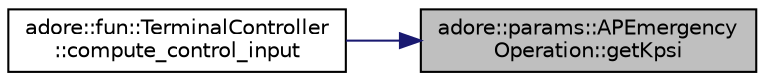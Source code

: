 digraph "adore::params::APEmergencyOperation::getKpsi"
{
 // LATEX_PDF_SIZE
  edge [fontname="Helvetica",fontsize="10",labelfontname="Helvetica",labelfontsize="10"];
  node [fontname="Helvetica",fontsize="10",shape=record];
  rankdir="RL";
  Node1 [label="adore::params::APEmergency\lOperation::getKpsi",height=0.2,width=0.4,color="black", fillcolor="grey75", style="filled", fontcolor="black",tooltip=" "];
  Node1 -> Node2 [dir="back",color="midnightblue",fontsize="10",style="solid",fontname="Helvetica"];
  Node2 [label="adore::fun::TerminalController\l::compute_control_input",height=0.2,width=0.4,color="black", fillcolor="white", style="filled",URL="$classadore_1_1fun_1_1TerminalController.html#a833cfa688d4c838b1c4bbc3e4e2d2269",tooltip=" "];
}
